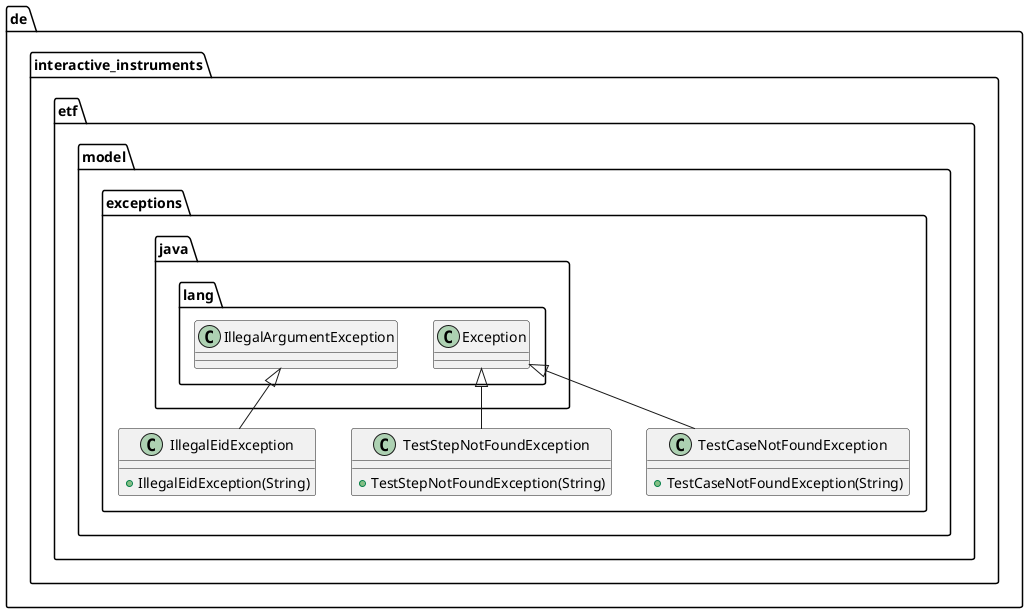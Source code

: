 @startuml

    namespace de.interactive_instruments.etf.model.exceptions {

        class IllegalEidException [[IllegalEidException.html]] {
            +IllegalEidException(String)
        }

        class TestStepNotFoundException [[TestStepNotFoundException.html]] {
            +TestStepNotFoundException(String)
        }

        class TestCaseNotFoundException [[TestCaseNotFoundException.html]] {
            +TestCaseNotFoundException(String)
        }

        class java.lang.IllegalArgumentException
        java.lang.IllegalArgumentException <|-- IllegalEidException

        class java.lang.Exception
        java.lang.Exception <|-- TestStepNotFoundException

        java.lang.Exception <|-- TestCaseNotFoundException

    }

@enduml
